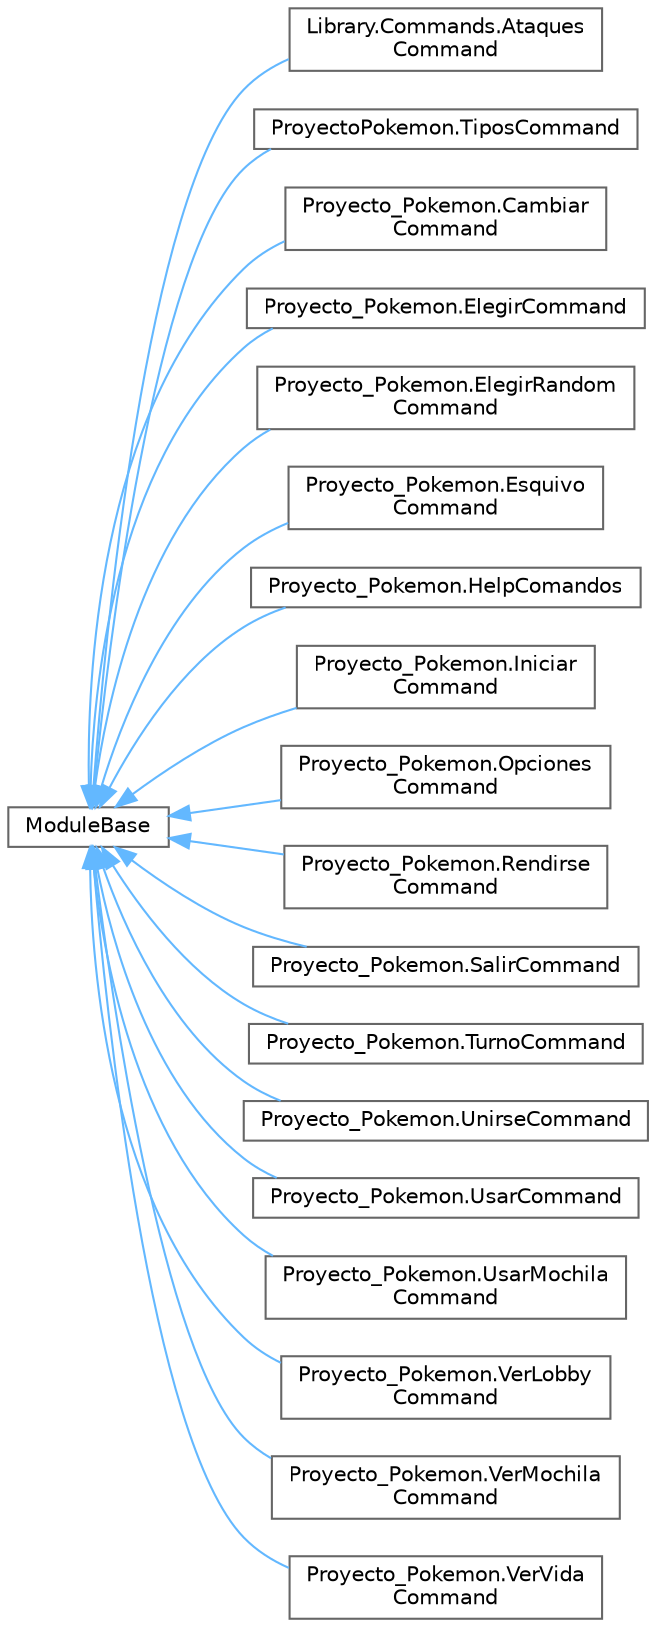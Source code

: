 digraph "Graphical Class Hierarchy"
{
 // INTERACTIVE_SVG=YES
 // LATEX_PDF_SIZE
  bgcolor="transparent";
  edge [fontname=Helvetica,fontsize=10,labelfontname=Helvetica,labelfontsize=10];
  node [fontname=Helvetica,fontsize=10,shape=box,height=0.2,width=0.4];
  rankdir="LR";
  Node0 [id="Node000000",label="ModuleBase",height=0.2,width=0.4,color="grey40", fillcolor="white", style="filled",URL="$classModuleBase.html",tooltip=" "];
  Node0 -> Node1 [id="edge1_Node000000_Node000001",dir="back",color="steelblue1",style="solid",tooltip=" "];
  Node1 [id="Node000001",label="Library.Commands.Ataques\lCommand",height=0.2,width=0.4,color="grey40", fillcolor="white", style="filled",URL="$classLibrary_1_1Commands_1_1AtaquesCommand.html",tooltip="Esta clase se encarga de usar las habilidades disponibles del pokemon para usarlos en el entrenador r..."];
  Node0 -> Node2 [id="edge2_Node000000_Node000002",dir="back",color="steelblue1",style="solid",tooltip=" "];
  Node2 [id="Node000002",label="ProyectoPokemon.TiposCommand",height=0.2,width=0.4,color="grey40", fillcolor="white", style="filled",URL="$classProyectoPokemon_1_1TiposCommand.html",tooltip="Te muestra la tabla de tipos."];
  Node0 -> Node3 [id="edge3_Node000000_Node000003",dir="back",color="steelblue1",style="solid",tooltip=" "];
  Node3 [id="Node000003",label="Proyecto_Pokemon.Cambiar\lCommand",height=0.2,width=0.4,color="grey40", fillcolor="white", style="filled",URL="$classProyecto__Pokemon_1_1CambiarCommand.html",tooltip="comando para cambiar de pokemon durante la batalla."];
  Node0 -> Node4 [id="edge4_Node000000_Node000004",dir="back",color="steelblue1",style="solid",tooltip=" "];
  Node4 [id="Node000004",label="Proyecto_Pokemon.ElegirCommand",height=0.2,width=0.4,color="grey40", fillcolor="white", style="filled",URL="$classProyecto__Pokemon_1_1ElegirCommand.html",tooltip="Esta clase se encarga de agregar a tu equipo el pokemon que selecciones."];
  Node0 -> Node5 [id="edge5_Node000000_Node000005",dir="back",color="steelblue1",style="solid",tooltip=" "];
  Node5 [id="Node000005",label="Proyecto_Pokemon.ElegirRandom\lCommand",height=0.2,width=0.4,color="grey40", fillcolor="white", style="filled",URL="$classProyecto__Pokemon_1_1ElegirRandomCommand.html",tooltip="Esta clase implementa el comando elegirRandom del bot."];
  Node0 -> Node6 [id="edge6_Node000000_Node000006",dir="back",color="steelblue1",style="solid",tooltip=" "];
  Node6 [id="Node000006",label="Proyecto_Pokemon.Esquivo\lCommand",height=0.2,width=0.4,color="grey40", fillcolor="white", style="filled",URL="$classProyecto__Pokemon_1_1EsquivoCommand.html",tooltip="comando para preparar el esquivo para el siguiente ataque."];
  Node0 -> Node7 [id="edge7_Node000000_Node000007",dir="back",color="steelblue1",style="solid",tooltip=" "];
  Node7 [id="Node000007",label="Proyecto_Pokemon.HelpComandos",height=0.2,width=0.4,color="grey40", fillcolor="white", style="filled",URL="$classProyecto__Pokemon_1_1HelpComandos.html",tooltip="comando para iniciar una batalla entre dos jugadores en el lobby."];
  Node0 -> Node8 [id="edge8_Node000000_Node000008",dir="back",color="steelblue1",style="solid",tooltip=" "];
  Node8 [id="Node000008",label="Proyecto_Pokemon.Iniciar\lCommand",height=0.2,width=0.4,color="grey40", fillcolor="white", style="filled",URL="$classProyecto__Pokemon_1_1IniciarCommand.html",tooltip="comando para iniciar una batalla entre dos jugadores en el lobby."];
  Node0 -> Node9 [id="edge9_Node000000_Node000009",dir="back",color="steelblue1",style="solid",tooltip=" "];
  Node9 [id="Node000009",label="Proyecto_Pokemon.Opciones\lCommand",height=0.2,width=0.4,color="grey40", fillcolor="white", style="filled",URL="$classProyecto__Pokemon_1_1OpcionesCommand.html",tooltip="comando para mostrar los pokemones disponibles para selección."];
  Node0 -> Node10 [id="edge10_Node000000_Node000010",dir="back",color="steelblue1",style="solid",tooltip=" "];
  Node10 [id="Node000010",label="Proyecto_Pokemon.Rendirse\lCommand",height=0.2,width=0.4,color="grey40", fillcolor="white", style="filled",URL="$classProyecto__Pokemon_1_1RendirseCommand.html",tooltip="comando para rendirse en la partida en curso."];
  Node0 -> Node11 [id="edge11_Node000000_Node000011",dir="back",color="steelblue1",style="solid",tooltip=" "];
  Node11 [id="Node000011",label="Proyecto_Pokemon.SalirCommand",height=0.2,width=0.4,color="grey40", fillcolor="white", style="filled",URL="$classProyecto__Pokemon_1_1SalirCommand.html",tooltip="comando para sacar al usuario del lobby."];
  Node0 -> Node12 [id="edge12_Node000000_Node000012",dir="back",color="steelblue1",style="solid",tooltip=" "];
  Node12 [id="Node000012",label="Proyecto_Pokemon.TurnoCommand",height=0.2,width=0.4,color="grey40", fillcolor="white", style="filled",URL="$classProyecto__Pokemon_1_1TurnoCommand.html",tooltip="comando que devuelve de quien es el turno."];
  Node0 -> Node13 [id="edge13_Node000000_Node000013",dir="back",color="steelblue1",style="solid",tooltip=" "];
  Node13 [id="Node000013",label="Proyecto_Pokemon.UnirseCommand",height=0.2,width=0.4,color="grey40", fillcolor="white", style="filled",URL="$classProyecto__Pokemon_1_1UnirseCommand.html",tooltip="Comando para que un usuario se una al lobby."];
  Node0 -> Node14 [id="edge14_Node000000_Node000014",dir="back",color="steelblue1",style="solid",tooltip=" "];
  Node14 [id="Node000014",label="Proyecto_Pokemon.UsarCommand",height=0.2,width=0.4,color="grey40", fillcolor="white", style="filled",URL="$classProyecto__Pokemon_1_1UsarCommand.html",tooltip="Comando para usar una habilidad de ataque."];
  Node0 -> Node15 [id="edge15_Node000000_Node000015",dir="back",color="steelblue1",style="solid",tooltip=" "];
  Node15 [id="Node000015",label="Proyecto_Pokemon.UsarMochila\lCommand",height=0.2,width=0.4,color="grey40", fillcolor="white", style="filled",URL="$classProyecto__Pokemon_1_1UsarMochilaCommand.html",tooltip="comando para usar un item de la mochila"];
  Node0 -> Node16 [id="edge16_Node000000_Node000016",dir="back",color="steelblue1",style="solid",tooltip=" "];
  Node16 [id="Node000016",label="Proyecto_Pokemon.VerLobby\lCommand",height=0.2,width=0.4,color="grey40", fillcolor="white", style="filled",URL="$classProyecto__Pokemon_1_1VerLobbyCommand.html",tooltip="Comando para saber qué entrenadores hay en el lobby."];
  Node0 -> Node17 [id="edge17_Node000000_Node000017",dir="back",color="steelblue1",style="solid",tooltip=" "];
  Node17 [id="Node000017",label="Proyecto_Pokemon.VerMochila\lCommand",height=0.2,width=0.4,color="grey40", fillcolor="white", style="filled",URL="$classProyecto__Pokemon_1_1VerMochilaCommand.html",tooltip="comando para ver los objetos de la mochila"];
  Node0 -> Node18 [id="edge18_Node000000_Node000018",dir="back",color="steelblue1",style="solid",tooltip=" "];
  Node18 [id="Node000018",label="Proyecto_Pokemon.VerVida\lCommand",height=0.2,width=0.4,color="grey40", fillcolor="white", style="filled",URL="$classProyecto__Pokemon_1_1VerVidaCommand.html",tooltip="comando para ver el estado de los pokemones"];
}
